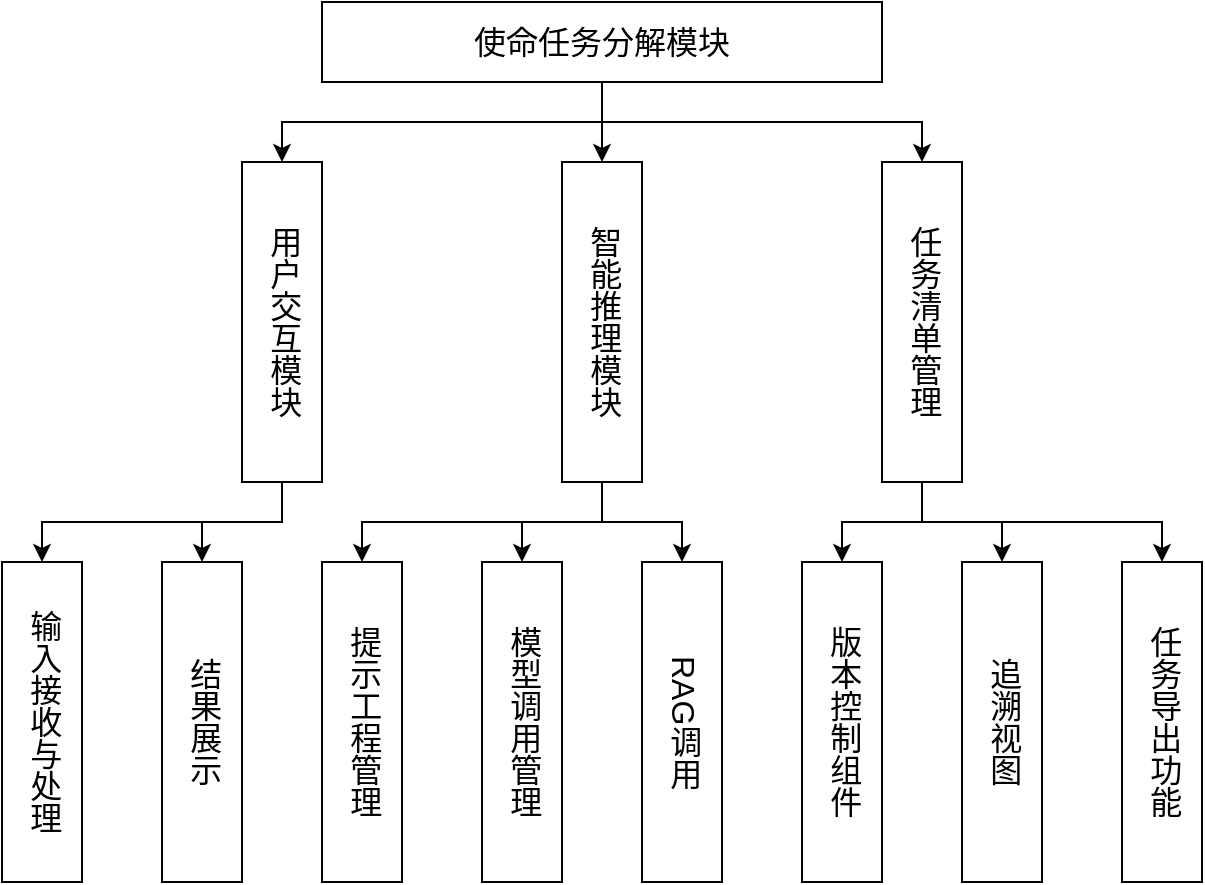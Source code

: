 <mxfile version="28.1.1">
  <diagram name="第 1 页" id="0jdqjMVuNd3p6N41TCGM">
    <mxGraphModel dx="776" dy="1138" grid="1" gridSize="10" guides="1" tooltips="1" connect="1" arrows="1" fold="1" page="1" pageScale="1" pageWidth="827" pageHeight="1169" math="0" shadow="0">
      <root>
        <mxCell id="0" />
        <mxCell id="1" parent="0" />
        <mxCell id="AuB2UAvESEgXgXwO5eWm-1" style="edgeStyle=orthogonalEdgeStyle;rounded=0;orthogonalLoop=1;jettySize=auto;html=1;entryX=0.5;entryY=0;entryDx=0;entryDy=0;" parent="1" source="AuB2UAvESEgXgXwO5eWm-5" target="AuB2UAvESEgXgXwO5eWm-8" edge="1">
          <mxGeometry relative="1" as="geometry">
            <Array as="points">
              <mxPoint x="340" y="100" />
              <mxPoint x="180" y="100" />
            </Array>
          </mxGeometry>
        </mxCell>
        <mxCell id="AuB2UAvESEgXgXwO5eWm-2" style="edgeStyle=orthogonalEdgeStyle;rounded=0;orthogonalLoop=1;jettySize=auto;html=1;entryX=0.5;entryY=0;entryDx=0;entryDy=0;" parent="1" source="AuB2UAvESEgXgXwO5eWm-5" target="AuB2UAvESEgXgXwO5eWm-11" edge="1">
          <mxGeometry relative="1" as="geometry" />
        </mxCell>
        <mxCell id="AuB2UAvESEgXgXwO5eWm-3" style="edgeStyle=orthogonalEdgeStyle;rounded=0;orthogonalLoop=1;jettySize=auto;html=1;entryX=0.5;entryY=0;entryDx=0;entryDy=0;" parent="1" source="AuB2UAvESEgXgXwO5eWm-5" target="AuB2UAvESEgXgXwO5eWm-14" edge="1">
          <mxGeometry relative="1" as="geometry" />
        </mxCell>
        <mxCell id="AuB2UAvESEgXgXwO5eWm-5" value="使命任务分解模块" style="rounded=0;whiteSpace=wrap;html=1;fontSize=16;" parent="1" vertex="1">
          <mxGeometry x="200" y="40" width="280" height="40" as="geometry" />
        </mxCell>
        <mxCell id="AuB2UAvESEgXgXwO5eWm-34" style="edgeStyle=orthogonalEdgeStyle;rounded=0;orthogonalLoop=1;jettySize=auto;html=1;entryX=0.5;entryY=0;entryDx=0;entryDy=0;" parent="1" source="AuB2UAvESEgXgXwO5eWm-8" target="AuB2UAvESEgXgXwO5eWm-26" edge="1">
          <mxGeometry relative="1" as="geometry">
            <Array as="points">
              <mxPoint x="180" y="300" />
              <mxPoint x="60" y="300" />
            </Array>
          </mxGeometry>
        </mxCell>
        <mxCell id="AuB2UAvESEgXgXwO5eWm-35" style="edgeStyle=orthogonalEdgeStyle;rounded=0;orthogonalLoop=1;jettySize=auto;html=1;" parent="1" source="AuB2UAvESEgXgXwO5eWm-8" target="AuB2UAvESEgXgXwO5eWm-27" edge="1">
          <mxGeometry relative="1" as="geometry" />
        </mxCell>
        <mxCell id="AuB2UAvESEgXgXwO5eWm-8" value="用户交互模块" style="rounded=0;whiteSpace=wrap;html=1;textDirection=vertical-lr;fontSize=16;" parent="1" vertex="1">
          <mxGeometry x="160" y="120" width="40" height="160" as="geometry" />
        </mxCell>
        <mxCell id="AuB2UAvESEgXgXwO5eWm-36" style="edgeStyle=orthogonalEdgeStyle;rounded=0;orthogonalLoop=1;jettySize=auto;html=1;" parent="1" source="AuB2UAvESEgXgXwO5eWm-11" target="AuB2UAvESEgXgXwO5eWm-28" edge="1">
          <mxGeometry relative="1" as="geometry">
            <Array as="points">
              <mxPoint x="340" y="300" />
              <mxPoint x="220" y="300" />
            </Array>
          </mxGeometry>
        </mxCell>
        <mxCell id="AuB2UAvESEgXgXwO5eWm-37" style="edgeStyle=orthogonalEdgeStyle;rounded=0;orthogonalLoop=1;jettySize=auto;html=1;" parent="1" source="AuB2UAvESEgXgXwO5eWm-11" target="AuB2UAvESEgXgXwO5eWm-29" edge="1">
          <mxGeometry relative="1" as="geometry" />
        </mxCell>
        <mxCell id="AuB2UAvESEgXgXwO5eWm-38" style="edgeStyle=orthogonalEdgeStyle;rounded=0;orthogonalLoop=1;jettySize=auto;html=1;entryX=0.5;entryY=0;entryDx=0;entryDy=0;" parent="1" source="AuB2UAvESEgXgXwO5eWm-11" target="AuB2UAvESEgXgXwO5eWm-30" edge="1">
          <mxGeometry relative="1" as="geometry" />
        </mxCell>
        <mxCell id="AuB2UAvESEgXgXwO5eWm-11" value="智能推理模块" style="rounded=0;whiteSpace=wrap;html=1;textDirection=vertical-lr;fontSize=16;" parent="1" vertex="1">
          <mxGeometry x="320" y="120" width="40" height="160" as="geometry" />
        </mxCell>
        <mxCell id="AuB2UAvESEgXgXwO5eWm-39" style="edgeStyle=orthogonalEdgeStyle;rounded=0;orthogonalLoop=1;jettySize=auto;html=1;entryX=0.5;entryY=0;entryDx=0;entryDy=0;" parent="1" source="AuB2UAvESEgXgXwO5eWm-14" target="AuB2UAvESEgXgXwO5eWm-31" edge="1">
          <mxGeometry relative="1" as="geometry" />
        </mxCell>
        <mxCell id="AuB2UAvESEgXgXwO5eWm-40" style="edgeStyle=orthogonalEdgeStyle;rounded=0;orthogonalLoop=1;jettySize=auto;html=1;entryX=0.5;entryY=0;entryDx=0;entryDy=0;" parent="1" source="AuB2UAvESEgXgXwO5eWm-14" target="AuB2UAvESEgXgXwO5eWm-32" edge="1">
          <mxGeometry relative="1" as="geometry" />
        </mxCell>
        <mxCell id="AuB2UAvESEgXgXwO5eWm-41" style="edgeStyle=orthogonalEdgeStyle;rounded=0;orthogonalLoop=1;jettySize=auto;html=1;entryX=0.5;entryY=0;entryDx=0;entryDy=0;" parent="1" source="AuB2UAvESEgXgXwO5eWm-14" target="AuB2UAvESEgXgXwO5eWm-33" edge="1">
          <mxGeometry relative="1" as="geometry">
            <Array as="points">
              <mxPoint x="500" y="300" />
              <mxPoint x="620" y="300" />
            </Array>
          </mxGeometry>
        </mxCell>
        <mxCell id="AuB2UAvESEgXgXwO5eWm-14" value="任务清单管理" style="rounded=0;whiteSpace=wrap;html=1;textDirection=vertical-lr;fontSize=16;" parent="1" vertex="1">
          <mxGeometry x="480" y="120" width="40" height="160" as="geometry" />
        </mxCell>
        <mxCell id="AuB2UAvESEgXgXwO5eWm-26" value="输入接收与处理" style="rounded=0;whiteSpace=wrap;html=1;textDirection=vertical-lr;fontSize=16;" parent="1" vertex="1">
          <mxGeometry x="40" y="320" width="40" height="160" as="geometry" />
        </mxCell>
        <mxCell id="AuB2UAvESEgXgXwO5eWm-27" value="结果展示" style="rounded=0;whiteSpace=wrap;html=1;textDirection=vertical-lr;fontSize=16;" parent="1" vertex="1">
          <mxGeometry x="120" y="320" width="40" height="160" as="geometry" />
        </mxCell>
        <mxCell id="AuB2UAvESEgXgXwO5eWm-28" value="提示工程管理" style="rounded=0;whiteSpace=wrap;html=1;textDirection=vertical-lr;fontSize=16;" parent="1" vertex="1">
          <mxGeometry x="200" y="320" width="40" height="160" as="geometry" />
        </mxCell>
        <mxCell id="AuB2UAvESEgXgXwO5eWm-29" value="模型调用管理" style="rounded=0;whiteSpace=wrap;html=1;textDirection=vertical-lr;fontSize=16;" parent="1" vertex="1">
          <mxGeometry x="280" y="320" width="40" height="160" as="geometry" />
        </mxCell>
        <mxCell id="AuB2UAvESEgXgXwO5eWm-30" value="RAG调用" style="rounded=0;whiteSpace=wrap;html=1;textDirection=vertical-lr;fontSize=16;" parent="1" vertex="1">
          <mxGeometry x="360" y="320" width="40" height="160" as="geometry" />
        </mxCell>
        <mxCell id="AuB2UAvESEgXgXwO5eWm-31" value="版本控制组件" style="rounded=0;whiteSpace=wrap;html=1;textDirection=vertical-lr;fontSize=16;" parent="1" vertex="1">
          <mxGeometry x="440" y="320" width="40" height="160" as="geometry" />
        </mxCell>
        <mxCell id="AuB2UAvESEgXgXwO5eWm-32" value="追溯视图" style="rounded=0;whiteSpace=wrap;html=1;textDirection=vertical-lr;fontSize=16;" parent="1" vertex="1">
          <mxGeometry x="520" y="320" width="40" height="160" as="geometry" />
        </mxCell>
        <mxCell id="AuB2UAvESEgXgXwO5eWm-33" value="任务导出功能" style="rounded=0;whiteSpace=wrap;html=1;textDirection=vertical-lr;fontSize=16;" parent="1" vertex="1">
          <mxGeometry x="600" y="320" width="40" height="160" as="geometry" />
        </mxCell>
      </root>
    </mxGraphModel>
  </diagram>
</mxfile>
